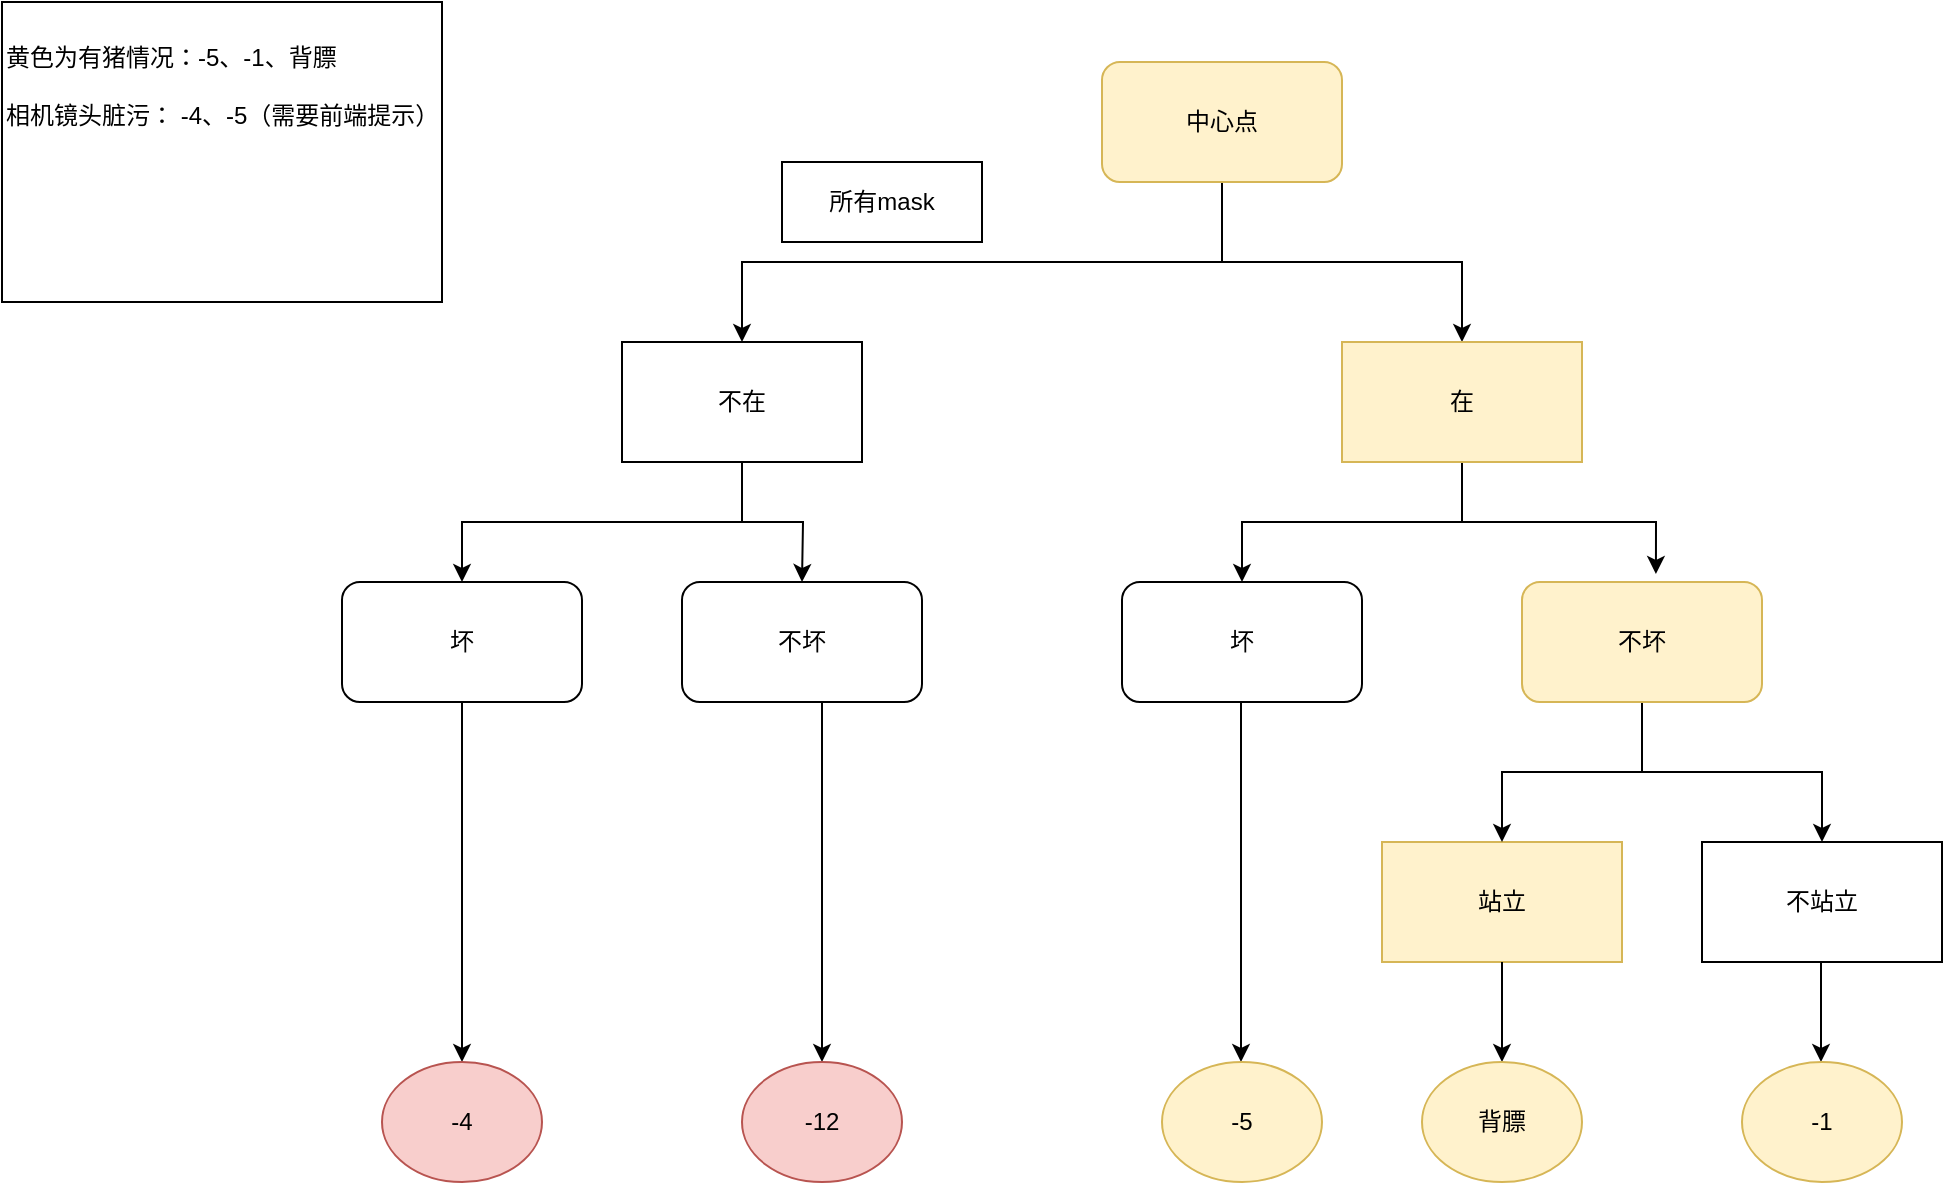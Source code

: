 <mxfile version="16.5.3" type="github">
  <diagram id="kgpKYQtTHZ0yAKxKKP6v" name="Page-1">
    <mxGraphModel dx="2916" dy="1154" grid="1" gridSize="10" guides="1" tooltips="1" connect="1" arrows="1" fold="1" page="1" pageScale="1" pageWidth="850" pageHeight="1100" math="0" shadow="0">
      <root>
        <mxCell id="0" />
        <mxCell id="1" parent="0" />
        <mxCell id="JXguaWQM964uR7iGunUs-8" style="edgeStyle=orthogonalEdgeStyle;rounded=0;orthogonalLoop=1;jettySize=auto;html=1;exitX=0.5;exitY=1;exitDx=0;exitDy=0;" edge="1" parent="1" source="JXguaWQM964uR7iGunUs-1" target="JXguaWQM964uR7iGunUs-2">
          <mxGeometry relative="1" as="geometry" />
        </mxCell>
        <mxCell id="JXguaWQM964uR7iGunUs-9" style="edgeStyle=orthogonalEdgeStyle;rounded=0;orthogonalLoop=1;jettySize=auto;html=1;entryX=0.5;entryY=0;entryDx=0;entryDy=0;" edge="1" parent="1" source="JXguaWQM964uR7iGunUs-1" target="JXguaWQM964uR7iGunUs-3">
          <mxGeometry relative="1" as="geometry">
            <Array as="points">
              <mxPoint x="360" y="170" />
              <mxPoint x="480" y="170" />
            </Array>
          </mxGeometry>
        </mxCell>
        <mxCell id="JXguaWQM964uR7iGunUs-1" value="中心点" style="rounded=1;whiteSpace=wrap;html=1;fillColor=#fff2cc;strokeColor=#d6b656;" vertex="1" parent="1">
          <mxGeometry x="300" y="70" width="120" height="60" as="geometry" />
        </mxCell>
        <mxCell id="JXguaWQM964uR7iGunUs-18" style="edgeStyle=orthogonalEdgeStyle;rounded=0;orthogonalLoop=1;jettySize=auto;html=1;exitX=0.5;exitY=1;exitDx=0;exitDy=0;entryX=0.5;entryY=0;entryDx=0;entryDy=0;" edge="1" parent="1" source="JXguaWQM964uR7iGunUs-2" target="JXguaWQM964uR7iGunUs-14">
          <mxGeometry relative="1" as="geometry" />
        </mxCell>
        <mxCell id="JXguaWQM964uR7iGunUs-19" style="edgeStyle=orthogonalEdgeStyle;rounded=0;orthogonalLoop=1;jettySize=auto;html=1;exitX=0.5;exitY=1;exitDx=0;exitDy=0;entryX=0.5;entryY=0;entryDx=0;entryDy=0;" edge="1" parent="1" source="JXguaWQM964uR7iGunUs-2">
          <mxGeometry relative="1" as="geometry">
            <mxPoint x="150" y="330" as="targetPoint" />
          </mxGeometry>
        </mxCell>
        <mxCell id="JXguaWQM964uR7iGunUs-2" value="不在" style="rounded=0;whiteSpace=wrap;html=1;" vertex="1" parent="1">
          <mxGeometry x="60" y="210" width="120" height="60" as="geometry" />
        </mxCell>
        <mxCell id="JXguaWQM964uR7iGunUs-10" style="edgeStyle=orthogonalEdgeStyle;rounded=0;orthogonalLoop=1;jettySize=auto;html=1;exitX=0.5;exitY=1;exitDx=0;exitDy=0;entryX=0.5;entryY=0;entryDx=0;entryDy=0;" edge="1" parent="1" source="JXguaWQM964uR7iGunUs-3" target="JXguaWQM964uR7iGunUs-6">
          <mxGeometry relative="1" as="geometry" />
        </mxCell>
        <mxCell id="JXguaWQM964uR7iGunUs-11" style="edgeStyle=orthogonalEdgeStyle;rounded=0;orthogonalLoop=1;jettySize=auto;html=1;exitX=0.5;exitY=1;exitDx=0;exitDy=0;entryX=0.558;entryY=-0.067;entryDx=0;entryDy=0;entryPerimeter=0;" edge="1" parent="1" source="JXguaWQM964uR7iGunUs-3" target="JXguaWQM964uR7iGunUs-7">
          <mxGeometry relative="1" as="geometry" />
        </mxCell>
        <mxCell id="JXguaWQM964uR7iGunUs-3" value="在" style="rounded=0;whiteSpace=wrap;html=1;fillColor=#fff2cc;strokeColor=#d6b656;" vertex="1" parent="1">
          <mxGeometry x="420" y="210" width="120" height="60" as="geometry" />
        </mxCell>
        <mxCell id="JXguaWQM964uR7iGunUs-4" value="站立" style="rounded=0;whiteSpace=wrap;html=1;fillColor=#fff2cc;strokeColor=#d6b656;" vertex="1" parent="1">
          <mxGeometry x="440" y="460" width="120" height="60" as="geometry" />
        </mxCell>
        <mxCell id="JXguaWQM964uR7iGunUs-5" value="不站立" style="rounded=0;whiteSpace=wrap;html=1;" vertex="1" parent="1">
          <mxGeometry x="600" y="460" width="120" height="60" as="geometry" />
        </mxCell>
        <mxCell id="JXguaWQM964uR7iGunUs-6" value="坏" style="rounded=1;whiteSpace=wrap;html=1;" vertex="1" parent="1">
          <mxGeometry x="310" y="330" width="120" height="60" as="geometry" />
        </mxCell>
        <mxCell id="JXguaWQM964uR7iGunUs-12" style="edgeStyle=orthogonalEdgeStyle;rounded=0;orthogonalLoop=1;jettySize=auto;html=1;exitX=0.5;exitY=1;exitDx=0;exitDy=0;entryX=0.5;entryY=0;entryDx=0;entryDy=0;" edge="1" parent="1" source="JXguaWQM964uR7iGunUs-7" target="JXguaWQM964uR7iGunUs-4">
          <mxGeometry relative="1" as="geometry" />
        </mxCell>
        <mxCell id="JXguaWQM964uR7iGunUs-13" style="edgeStyle=orthogonalEdgeStyle;rounded=0;orthogonalLoop=1;jettySize=auto;html=1;exitX=0.5;exitY=1;exitDx=0;exitDy=0;entryX=0.5;entryY=0;entryDx=0;entryDy=0;" edge="1" parent="1" source="JXguaWQM964uR7iGunUs-7" target="JXguaWQM964uR7iGunUs-5">
          <mxGeometry relative="1" as="geometry" />
        </mxCell>
        <mxCell id="JXguaWQM964uR7iGunUs-7" value="不坏" style="rounded=1;whiteSpace=wrap;html=1;fillColor=#fff2cc;strokeColor=#d6b656;" vertex="1" parent="1">
          <mxGeometry x="510" y="330" width="120" height="60" as="geometry" />
        </mxCell>
        <mxCell id="JXguaWQM964uR7iGunUs-14" value="坏" style="rounded=1;whiteSpace=wrap;html=1;" vertex="1" parent="1">
          <mxGeometry x="-80" y="330" width="120" height="60" as="geometry" />
        </mxCell>
        <mxCell id="JXguaWQM964uR7iGunUs-15" value="不坏" style="rounded=1;whiteSpace=wrap;html=1;" vertex="1" parent="1">
          <mxGeometry x="90" y="330" width="120" height="60" as="geometry" />
        </mxCell>
        <mxCell id="JXguaWQM964uR7iGunUs-20" value="" style="endArrow=classic;html=1;rounded=0;exitX=0.5;exitY=1;exitDx=0;exitDy=0;" edge="1" parent="1" source="JXguaWQM964uR7iGunUs-14">
          <mxGeometry width="50" height="50" relative="1" as="geometry">
            <mxPoint x="-20" y="470" as="sourcePoint" />
            <mxPoint x="-20" y="570" as="targetPoint" />
          </mxGeometry>
        </mxCell>
        <mxCell id="JXguaWQM964uR7iGunUs-21" value="" style="endArrow=classic;html=1;rounded=0;exitX=0.5;exitY=1;exitDx=0;exitDy=0;" edge="1" parent="1">
          <mxGeometry width="50" height="50" relative="1" as="geometry">
            <mxPoint x="160" y="390" as="sourcePoint" />
            <mxPoint x="160" y="570" as="targetPoint" />
          </mxGeometry>
        </mxCell>
        <mxCell id="JXguaWQM964uR7iGunUs-22" value="" style="endArrow=classic;html=1;rounded=0;exitX=0.5;exitY=1;exitDx=0;exitDy=0;" edge="1" parent="1">
          <mxGeometry width="50" height="50" relative="1" as="geometry">
            <mxPoint x="369.5" y="390" as="sourcePoint" />
            <mxPoint x="369.5" y="570" as="targetPoint" />
          </mxGeometry>
        </mxCell>
        <mxCell id="JXguaWQM964uR7iGunUs-23" value="" style="endArrow=classic;html=1;rounded=0;exitX=0.5;exitY=1;exitDx=0;exitDy=0;" edge="1" parent="1" source="JXguaWQM964uR7iGunUs-4">
          <mxGeometry width="50" height="50" relative="1" as="geometry">
            <mxPoint x="499.5" y="540" as="sourcePoint" />
            <mxPoint x="500" y="570" as="targetPoint" />
          </mxGeometry>
        </mxCell>
        <mxCell id="JXguaWQM964uR7iGunUs-24" value="" style="endArrow=classic;html=1;rounded=0;exitX=0.5;exitY=1;exitDx=0;exitDy=0;" edge="1" parent="1">
          <mxGeometry width="50" height="50" relative="1" as="geometry">
            <mxPoint x="659.5" y="520" as="sourcePoint" />
            <mxPoint x="659.5" y="570" as="targetPoint" />
          </mxGeometry>
        </mxCell>
        <mxCell id="JXguaWQM964uR7iGunUs-25" value="-4" style="ellipse;whiteSpace=wrap;html=1;fillColor=#f8cecc;strokeColor=#b85450;" vertex="1" parent="1">
          <mxGeometry x="-60" y="570" width="80" height="60" as="geometry" />
        </mxCell>
        <mxCell id="JXguaWQM964uR7iGunUs-26" value="-1" style="ellipse;whiteSpace=wrap;html=1;fillColor=#fff2cc;strokeColor=#d6b656;" vertex="1" parent="1">
          <mxGeometry x="620" y="570" width="80" height="60" as="geometry" />
        </mxCell>
        <mxCell id="JXguaWQM964uR7iGunUs-27" value="背膘" style="ellipse;whiteSpace=wrap;html=1;fillColor=#fff2cc;strokeColor=#d6b656;" vertex="1" parent="1">
          <mxGeometry x="460" y="570" width="80" height="60" as="geometry" />
        </mxCell>
        <mxCell id="JXguaWQM964uR7iGunUs-28" value="-5" style="ellipse;whiteSpace=wrap;html=1;fillColor=#fff2cc;strokeColor=#d6b656;" vertex="1" parent="1">
          <mxGeometry x="330" y="570" width="80" height="60" as="geometry" />
        </mxCell>
        <mxCell id="JXguaWQM964uR7iGunUs-29" value="-12" style="ellipse;whiteSpace=wrap;html=1;fillColor=#f8cecc;strokeColor=#b85450;" vertex="1" parent="1">
          <mxGeometry x="120" y="570" width="80" height="60" as="geometry" />
        </mxCell>
        <mxCell id="JXguaWQM964uR7iGunUs-30" value="所有mask" style="rounded=0;whiteSpace=wrap;html=1;" vertex="1" parent="1">
          <mxGeometry x="140" y="120" width="100" height="40" as="geometry" />
        </mxCell>
        <mxCell id="JXguaWQM964uR7iGunUs-31" value="&lt;br&gt;黄色为有猪情况：-5、-1、背膘&lt;br&gt;&lt;br&gt;相机镜头脏污： -4、-5（需要前端提示）&lt;br&gt;&lt;br&gt;" style="rounded=0;whiteSpace=wrap;html=1;align=left;verticalAlign=top;" vertex="1" parent="1">
          <mxGeometry x="-250" y="40" width="220" height="150" as="geometry" />
        </mxCell>
      </root>
    </mxGraphModel>
  </diagram>
</mxfile>
